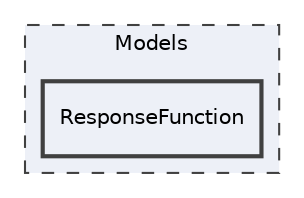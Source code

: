 digraph "Models/ResponseFunction"
{
 // LATEX_PDF_SIZE
  edge [fontname="Helvetica",fontsize="10",labelfontname="Helvetica",labelfontsize="10"];
  node [fontname="Helvetica",fontsize="10",shape=record];
  compound=true
  subgraph clusterdir_22305cb0964bbe63c21991dd2265ce48 {
    graph [ bgcolor="#edf0f7", pencolor="grey25", style="filled,dashed,", label="Models", fontname="Helvetica", fontsize="10", URL="dir_22305cb0964bbe63c21991dd2265ce48.html"]
  dir_c08552e5161f29b4403a67cbb71d749e [shape=box, label="ResponseFunction", style="filled,bold,", fillcolor="#edf0f7", color="grey25", URL="dir_c08552e5161f29b4403a67cbb71d749e.html"];
  }
}
